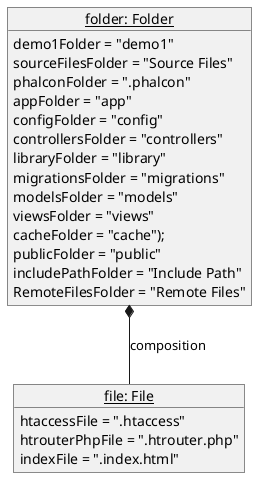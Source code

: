 @startuml
object "<u>file: File" as Files{
    htaccessFile = ".htaccess"
    htrouterPhpFile = ".htrouter.php"
    indexFile = ".index.html"
}

object "<u>folder: Folder" as Folders {
    demo1Folder = "demo1"
    sourceFilesFolder = "Source Files"
    phalconFolder = ".phalcon"
    appFolder = "app"
    configFolder = "config"
    controllersFolder = "controllers"
    libraryFolder = "library"
    migrationsFolder = "migrations"
    modelsFolder = "models"
    viewsFolder = "views"
    cacheFolder = "cache");
    publicFolder = "public"
    includePathFolder = "Include Path"
    RemoteFilesFolder = "Remote Files"
}

Folders *-- Files : composition
@enduml
